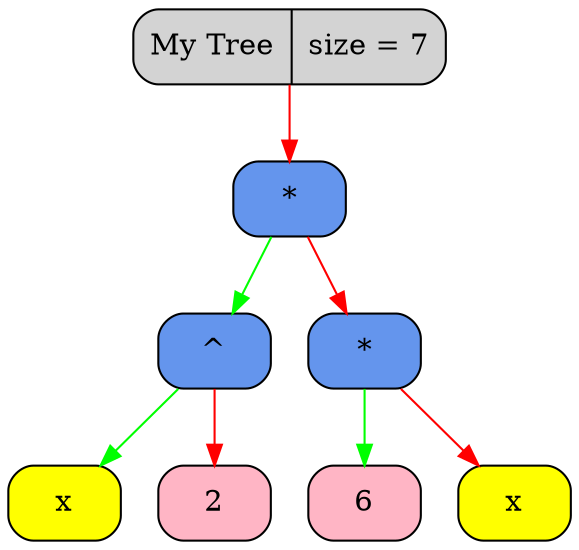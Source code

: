 digraph Tree
{
   rankdir = HR;
   node[fontsize=14];
   edge[color="black",fontcolor="blue",fontsize=12];
   tree[shape = Mrecord, style = filled, filcolor = "red", label = "My Tree | size = 7"];
   "0x107201ff0"[shape = Mrecord, style = filled, fillcolor = "cornflowerblue",   label = " <value> *"];
  "0x107201ff0" -> "0x107201fc0" [color = "green"];
  "0x107201ff0" -> "0x107201f30" [color = "red"];
   "0x107201fc0"[shape = Mrecord, style = filled, fillcolor = "cornflowerblue",   label = " <value> ^"];
  "0x107201fc0" -> "0x107201f90" [color = "green"];
  "0x107201fc0" -> "0x107201f60" [color = "red"];
   "0x107201f90"[shape = Mrecord, style = filled, fillcolor = "yellow",   label = " <value> x"];
   "0x107201f60"[shape = Mrecord, style = filled, fillcolor = "pink1",   label = " <value> 2"];
   "0x107201f30"[shape = Mrecord, style = filled, fillcolor = "cornflowerblue",   label = " <value> *"];
  "0x107201f30" -> "0x107201f00" [color = "green"];
  "0x107201f30" -> "0x107201ed0" [color = "red"];
   "0x107201f00"[shape = Mrecord, style = filled, fillcolor = "pink1",   label = " <value> 6"];
   "0x107201ed0"[shape = Mrecord, style = filled, fillcolor = "yellow",   label = " <value> x"];
   tree -> "0x107201ff0" [color = "red"];
}